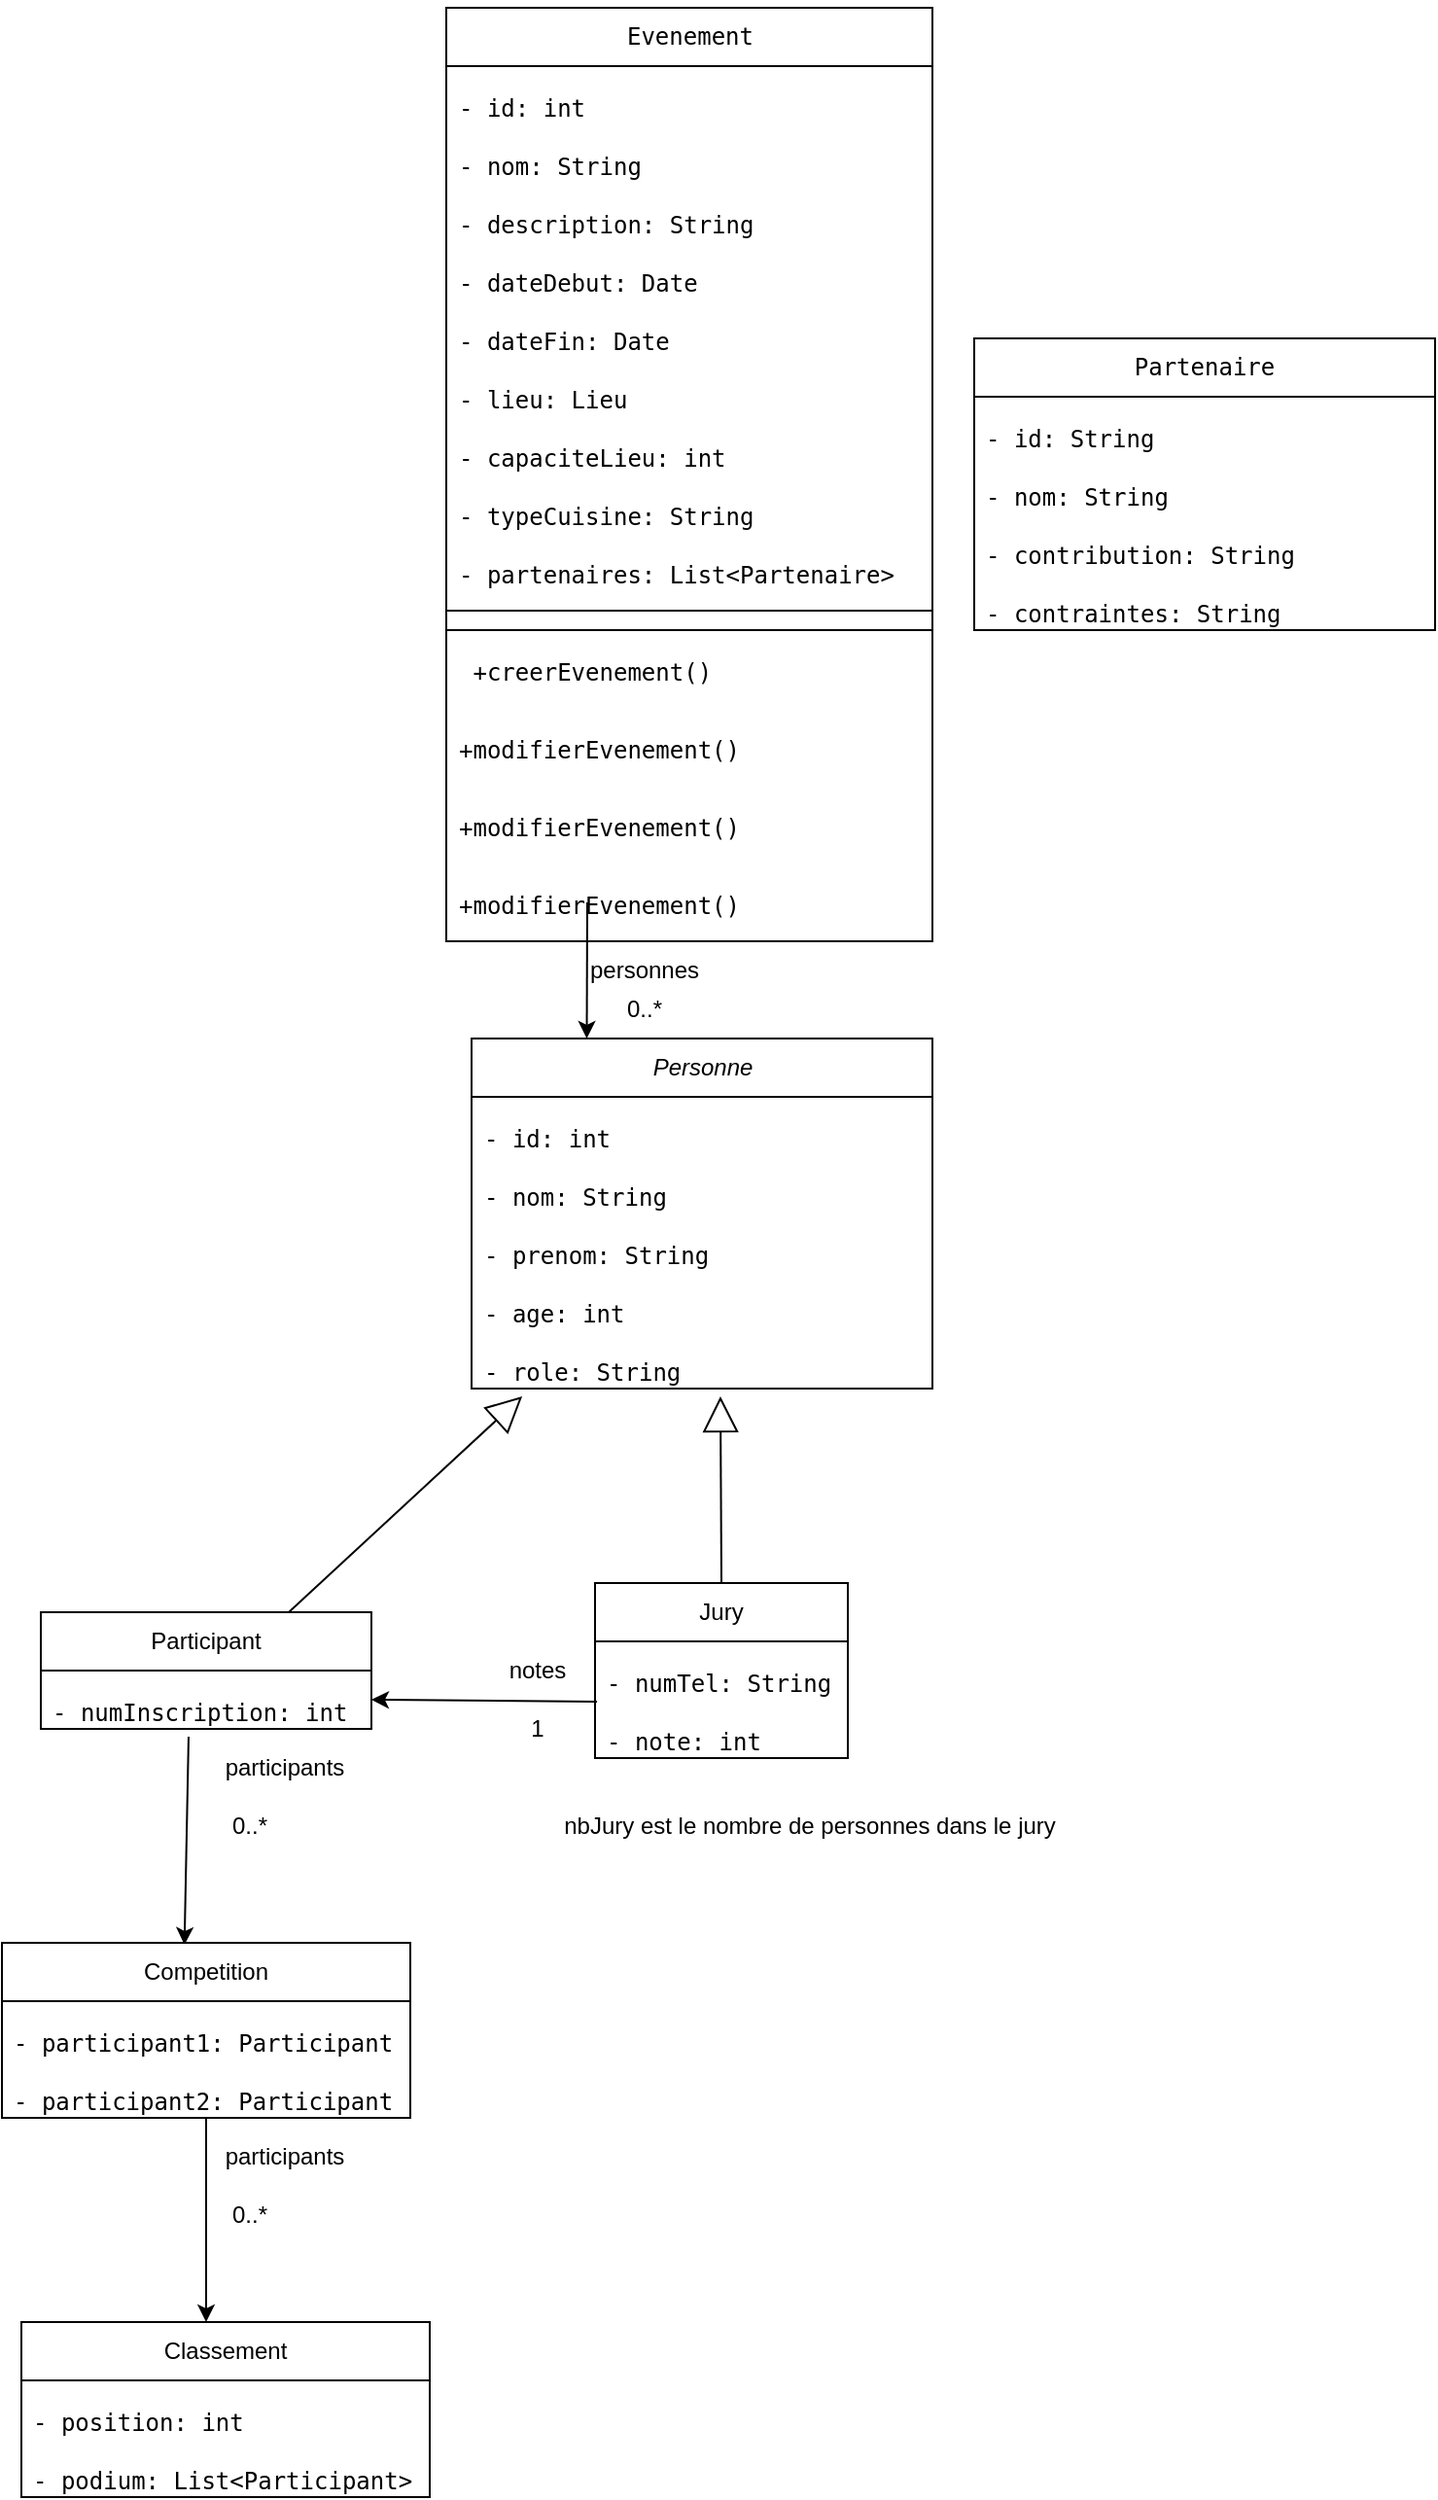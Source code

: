 <mxfile version="24.4.6" type="github">
  <diagram name="Page-1" id="3CmJ6QDJ6GsziTArALSa">
    <mxGraphModel dx="2138" dy="3031" grid="1" gridSize="10" guides="1" tooltips="1" connect="1" arrows="1" fold="1" page="1" pageScale="1" pageWidth="827" pageHeight="1169" math="0" shadow="0">
      <root>
        <mxCell id="0" />
        <mxCell id="1" parent="0" />
        <mxCell id="HZnkczQktBUiqPXWTx1L-1" value="&lt;pre&gt;&lt;code class=&quot;!whitespace-pre hljs language-plaintext&quot;&gt;Evenement&lt;/code&gt;&lt;/pre&gt;" style="swimlane;fontStyle=0;childLayout=stackLayout;horizontal=1;startSize=30;horizontalStack=0;resizeParent=1;resizeParentMax=0;resizeLast=0;collapsible=1;marginBottom=0;whiteSpace=wrap;html=1;" vertex="1" parent="1">
          <mxGeometry x="-321.5" y="-2110" width="250" height="480" as="geometry" />
        </mxCell>
        <mxCell id="HZnkczQktBUiqPXWTx1L-2" value="&lt;pre&gt;&lt;code class=&quot;!whitespace-pre hljs language-plaintext&quot;&gt;- id: int&lt;/code&gt;&lt;/pre&gt;" style="text;strokeColor=none;fillColor=none;align=left;verticalAlign=middle;spacingLeft=4;spacingRight=4;overflow=hidden;points=[[0,0.5],[1,0.5]];portConstraint=eastwest;rotatable=0;whiteSpace=wrap;html=1;" vertex="1" parent="HZnkczQktBUiqPXWTx1L-1">
          <mxGeometry y="30" width="250" height="30" as="geometry" />
        </mxCell>
        <mxCell id="HZnkczQktBUiqPXWTx1L-3" value="&lt;pre&gt;&lt;code class=&quot;!whitespace-pre hljs language-plaintext&quot;&gt;- nom: String&lt;/code&gt;&lt;/pre&gt;" style="text;strokeColor=none;fillColor=none;align=left;verticalAlign=middle;spacingLeft=4;spacingRight=4;overflow=hidden;points=[[0,0.5],[1,0.5]];portConstraint=eastwest;rotatable=0;whiteSpace=wrap;html=1;" vertex="1" parent="HZnkczQktBUiqPXWTx1L-1">
          <mxGeometry y="60" width="250" height="30" as="geometry" />
        </mxCell>
        <mxCell id="HZnkczQktBUiqPXWTx1L-4" value="&lt;pre&gt;&lt;code class=&quot;!whitespace-pre hljs language-plaintext&quot;&gt;- description: String&lt;/code&gt;&lt;/pre&gt;" style="text;strokeColor=none;fillColor=none;align=left;verticalAlign=middle;spacingLeft=4;spacingRight=4;overflow=hidden;points=[[0,0.5],[1,0.5]];portConstraint=eastwest;rotatable=0;whiteSpace=wrap;html=1;" vertex="1" parent="HZnkczQktBUiqPXWTx1L-1">
          <mxGeometry y="90" width="250" height="30" as="geometry" />
        </mxCell>
        <mxCell id="HZnkczQktBUiqPXWTx1L-5" value="&lt;pre&gt;&lt;code class=&quot;!whitespace-pre hljs language-plaintext&quot;&gt;- dateDebut: Date&lt;/code&gt;&lt;/pre&gt;" style="text;strokeColor=none;fillColor=none;align=left;verticalAlign=middle;spacingLeft=4;spacingRight=4;overflow=hidden;points=[[0,0.5],[1,0.5]];portConstraint=eastwest;rotatable=0;whiteSpace=wrap;html=1;" vertex="1" parent="HZnkczQktBUiqPXWTx1L-1">
          <mxGeometry y="120" width="250" height="30" as="geometry" />
        </mxCell>
        <mxCell id="HZnkczQktBUiqPXWTx1L-6" value="&lt;pre&gt;&lt;code class=&quot;!whitespace-pre hljs language-plaintext&quot;&gt;- dateFin: Date&lt;/code&gt;&lt;/pre&gt;" style="text;strokeColor=none;fillColor=none;align=left;verticalAlign=middle;spacingLeft=4;spacingRight=4;overflow=hidden;points=[[0,0.5],[1,0.5]];portConstraint=eastwest;rotatable=0;whiteSpace=wrap;html=1;" vertex="1" parent="HZnkczQktBUiqPXWTx1L-1">
          <mxGeometry y="150" width="250" height="30" as="geometry" />
        </mxCell>
        <mxCell id="HZnkczQktBUiqPXWTx1L-7" value="&lt;pre&gt;&lt;code class=&quot;!whitespace-pre hljs language-plaintext&quot;&gt;- lieu: Lieu&lt;/code&gt;&lt;/pre&gt;" style="text;strokeColor=none;fillColor=none;align=left;verticalAlign=middle;spacingLeft=4;spacingRight=4;overflow=hidden;points=[[0,0.5],[1,0.5]];portConstraint=eastwest;rotatable=0;whiteSpace=wrap;html=1;" vertex="1" parent="HZnkczQktBUiqPXWTx1L-1">
          <mxGeometry y="180" width="250" height="30" as="geometry" />
        </mxCell>
        <mxCell id="HZnkczQktBUiqPXWTx1L-8" value="&lt;pre&gt;&lt;code class=&quot;!whitespace-pre hljs language-plaintext&quot;&gt;- capaciteLieu: int&lt;/code&gt;&lt;/pre&gt;" style="text;strokeColor=none;fillColor=none;align=left;verticalAlign=middle;spacingLeft=4;spacingRight=4;overflow=hidden;points=[[0,0.5],[1,0.5]];portConstraint=eastwest;rotatable=0;whiteSpace=wrap;html=1;" vertex="1" parent="HZnkczQktBUiqPXWTx1L-1">
          <mxGeometry y="210" width="250" height="30" as="geometry" />
        </mxCell>
        <mxCell id="HZnkczQktBUiqPXWTx1L-9" value="&lt;pre&gt;&lt;code class=&quot;!whitespace-pre hljs language-plaintext&quot;&gt;- typeCuisine: String&lt;/code&gt;&lt;/pre&gt;" style="text;strokeColor=none;fillColor=none;align=left;verticalAlign=middle;spacingLeft=4;spacingRight=4;overflow=hidden;points=[[0,0.5],[1,0.5]];portConstraint=eastwest;rotatable=0;whiteSpace=wrap;html=1;" vertex="1" parent="HZnkczQktBUiqPXWTx1L-1">
          <mxGeometry y="240" width="250" height="30" as="geometry" />
        </mxCell>
        <mxCell id="HZnkczQktBUiqPXWTx1L-10" value="&lt;pre&gt;&lt;code class=&quot;!whitespace-pre hljs language-plaintext&quot;&gt;- partenaires: List&amp;lt;Partenaire&amp;gt;&lt;/code&gt;&lt;/pre&gt;" style="text;strokeColor=none;fillColor=none;align=left;verticalAlign=middle;spacingLeft=4;spacingRight=4;overflow=hidden;points=[[0,0.5],[1,0.5]];portConstraint=eastwest;rotatable=0;whiteSpace=wrap;html=1;" vertex="1" parent="HZnkczQktBUiqPXWTx1L-1">
          <mxGeometry y="270" width="250" height="40" as="geometry" />
        </mxCell>
        <mxCell id="HZnkczQktBUiqPXWTx1L-59" value="&lt;p style=&quot;line-height: 160%;&quot;&gt;&lt;br&gt;&lt;/p&gt;" style="text;strokeColor=default;fillColor=none;align=left;verticalAlign=middle;spacingLeft=4;spacingRight=4;overflow=hidden;points=[[0,0.5],[1,0.5]];portConstraint=eastwest;rotatable=0;whiteSpace=wrap;html=1;strokeWidth=1;" vertex="1" parent="HZnkczQktBUiqPXWTx1L-1">
          <mxGeometry y="310" width="250" height="10" as="geometry" />
        </mxCell>
        <mxCell id="HZnkczQktBUiqPXWTx1L-56" value="&lt;pre&gt;&lt;code class=&quot;!whitespace-pre hljs language-plaintext&quot;&gt; +creerEvenement()&lt;/code&gt;&lt;/pre&gt;" style="text;strokeColor=none;fillColor=none;align=left;verticalAlign=middle;spacingLeft=4;spacingRight=4;overflow=hidden;points=[[0,0.5],[1,0.5]];portConstraint=eastwest;rotatable=0;whiteSpace=wrap;html=1;" vertex="1" parent="HZnkczQktBUiqPXWTx1L-1">
          <mxGeometry y="320" width="250" height="40" as="geometry" />
        </mxCell>
        <mxCell id="HZnkczQktBUiqPXWTx1L-57" value="&lt;pre&gt;&lt;code class=&quot;!whitespace-pre hljs language-plaintext&quot;&gt;+modifierEvenement()&lt;/code&gt;&lt;/pre&gt;" style="text;strokeColor=none;fillColor=none;align=left;verticalAlign=middle;spacingLeft=4;spacingRight=4;overflow=hidden;points=[[0,0.5],[1,0.5]];portConstraint=eastwest;rotatable=0;whiteSpace=wrap;html=1;" vertex="1" parent="HZnkczQktBUiqPXWTx1L-1">
          <mxGeometry y="360" width="250" height="40" as="geometry" />
        </mxCell>
        <mxCell id="HZnkczQktBUiqPXWTx1L-60" value="&lt;pre&gt;&lt;code class=&quot;!whitespace-pre hljs language-plaintext&quot;&gt;+modifierEvenement()&lt;/code&gt;&lt;/pre&gt;" style="text;strokeColor=none;fillColor=none;align=left;verticalAlign=middle;spacingLeft=4;spacingRight=4;overflow=hidden;points=[[0,0.5],[1,0.5]];portConstraint=eastwest;rotatable=0;whiteSpace=wrap;html=1;" vertex="1" parent="HZnkczQktBUiqPXWTx1L-1">
          <mxGeometry y="400" width="250" height="40" as="geometry" />
        </mxCell>
        <mxCell id="HZnkczQktBUiqPXWTx1L-61" value="&lt;pre&gt;&lt;code class=&quot;!whitespace-pre hljs language-plaintext&quot;&gt;+modifierEvenement()&lt;/code&gt;&lt;/pre&gt;" style="text;strokeColor=none;fillColor=none;align=left;verticalAlign=middle;spacingLeft=4;spacingRight=4;overflow=hidden;points=[[0,0.5],[1,0.5]];portConstraint=eastwest;rotatable=0;whiteSpace=wrap;html=1;" vertex="1" parent="HZnkczQktBUiqPXWTx1L-1">
          <mxGeometry y="440" width="250" height="40" as="geometry" />
        </mxCell>
        <mxCell id="HZnkczQktBUiqPXWTx1L-11" value="&lt;pre&gt;&lt;br&gt;&lt;/pre&gt;" style="text;strokeColor=default;fillColor=none;align=left;verticalAlign=middle;spacingLeft=4;spacingRight=4;overflow=hidden;points=[[0,0.5],[1,0.5]];portConstraint=eastwest;rotatable=0;whiteSpace=wrap;html=1;" vertex="1" parent="HZnkczQktBUiqPXWTx1L-1">
          <mxGeometry y="480" width="250" as="geometry" />
        </mxCell>
        <mxCell id="HZnkczQktBUiqPXWTx1L-12" value="&lt;pre&gt;&lt;code class=&quot;!whitespace-pre hljs language-plaintext&quot;&gt;Partenaire&lt;/code&gt;&lt;/pre&gt;" style="swimlane;fontStyle=0;childLayout=stackLayout;horizontal=1;startSize=30;horizontalStack=0;resizeParent=1;resizeParentMax=0;resizeLast=0;collapsible=1;marginBottom=0;whiteSpace=wrap;html=1;" vertex="1" parent="1">
          <mxGeometry x="-50" y="-1940" width="237" height="150" as="geometry" />
        </mxCell>
        <mxCell id="HZnkczQktBUiqPXWTx1L-13" value="&lt;pre&gt;&lt;code class=&quot;!whitespace-pre hljs language-plaintext&quot;&gt;- id: String&lt;/code&gt;&lt;/pre&gt;" style="text;strokeColor=none;fillColor=none;align=left;verticalAlign=middle;spacingLeft=4;spacingRight=4;overflow=hidden;points=[[0,0.5],[1,0.5]];portConstraint=eastwest;rotatable=0;whiteSpace=wrap;html=1;" vertex="1" parent="HZnkczQktBUiqPXWTx1L-12">
          <mxGeometry y="30" width="237" height="30" as="geometry" />
        </mxCell>
        <mxCell id="HZnkczQktBUiqPXWTx1L-14" value="&lt;pre&gt;&lt;code class=&quot;!whitespace-pre hljs language-plaintext&quot;&gt;- nom: String&lt;/code&gt;&lt;/pre&gt;" style="text;strokeColor=none;fillColor=none;align=left;verticalAlign=middle;spacingLeft=4;spacingRight=4;overflow=hidden;points=[[0,0.5],[1,0.5]];portConstraint=eastwest;rotatable=0;whiteSpace=wrap;html=1;" vertex="1" parent="HZnkczQktBUiqPXWTx1L-12">
          <mxGeometry y="60" width="237" height="30" as="geometry" />
        </mxCell>
        <mxCell id="HZnkczQktBUiqPXWTx1L-15" value="&lt;pre&gt;&lt;code class=&quot;!whitespace-pre hljs language-plaintext&quot;&gt;- &lt;/code&gt;&lt;code class=&quot;!whitespace-pre hljs language-plaintext&quot;&gt;contribution&lt;/code&gt;&lt;code class=&quot;!whitespace-pre hljs language-plaintext&quot;&gt;: String&lt;/code&gt;&lt;/pre&gt;" style="text;strokeColor=none;fillColor=none;align=left;verticalAlign=middle;spacingLeft=4;spacingRight=4;overflow=hidden;points=[[0,0.5],[1,0.5]];portConstraint=eastwest;rotatable=0;whiteSpace=wrap;html=1;" vertex="1" parent="HZnkczQktBUiqPXWTx1L-12">
          <mxGeometry y="90" width="237" height="30" as="geometry" />
        </mxCell>
        <mxCell id="HZnkczQktBUiqPXWTx1L-16" value="&lt;pre&gt;&lt;code class=&quot;!whitespace-pre hljs language-plaintext&quot;&gt;- &lt;/code&gt;&lt;code class=&quot;!whitespace-pre hljs language-plaintext&quot;&gt;contraintes&lt;/code&gt;&lt;code class=&quot;!whitespace-pre hljs language-plaintext&quot;&gt;: &lt;/code&gt;&lt;code class=&quot;!whitespace-pre hljs language-plaintext&quot;&gt;String&lt;/code&gt;&lt;/pre&gt;" style="text;strokeColor=none;fillColor=none;align=left;verticalAlign=middle;spacingLeft=4;spacingRight=4;overflow=hidden;points=[[0,0.5],[1,0.5]];portConstraint=eastwest;rotatable=0;whiteSpace=wrap;html=1;" vertex="1" parent="HZnkczQktBUiqPXWTx1L-12">
          <mxGeometry y="120" width="237" height="30" as="geometry" />
        </mxCell>
        <mxCell id="HZnkczQktBUiqPXWTx1L-17" value="&lt;pre&gt;&lt;br&gt;&lt;/pre&gt;" style="text;strokeColor=default;fillColor=none;align=left;verticalAlign=middle;spacingLeft=4;spacingRight=4;overflow=hidden;points=[[0,0.5],[1,0.5]];portConstraint=eastwest;rotatable=0;whiteSpace=wrap;html=1;" vertex="1" parent="HZnkczQktBUiqPXWTx1L-12">
          <mxGeometry y="150" width="237" as="geometry" />
        </mxCell>
        <mxCell id="HZnkczQktBUiqPXWTx1L-18" value="&lt;div&gt;&lt;i&gt;Personne&lt;/i&gt;&lt;/div&gt;" style="swimlane;fontStyle=0;childLayout=stackLayout;horizontal=1;startSize=30;horizontalStack=0;resizeParent=1;resizeParentMax=0;resizeLast=0;collapsible=1;marginBottom=0;whiteSpace=wrap;html=1;" vertex="1" parent="1">
          <mxGeometry x="-308.5" y="-1580" width="237" height="180" as="geometry" />
        </mxCell>
        <mxCell id="HZnkczQktBUiqPXWTx1L-19" value="&lt;pre&gt;&lt;code class=&quot;!whitespace-pre hljs language-plaintext&quot;&gt;- id: int&lt;/code&gt;&lt;/pre&gt;" style="text;strokeColor=none;fillColor=none;align=left;verticalAlign=middle;spacingLeft=4;spacingRight=4;overflow=hidden;points=[[0,0.5],[1,0.5]];portConstraint=eastwest;rotatable=0;whiteSpace=wrap;html=1;" vertex="1" parent="HZnkczQktBUiqPXWTx1L-18">
          <mxGeometry y="30" width="237" height="30" as="geometry" />
        </mxCell>
        <mxCell id="HZnkczQktBUiqPXWTx1L-20" value="&lt;pre&gt;&lt;code class=&quot;!whitespace-pre hljs language-plaintext&quot;&gt;- nom: String&lt;/code&gt;&lt;/pre&gt;" style="text;strokeColor=none;fillColor=none;align=left;verticalAlign=middle;spacingLeft=4;spacingRight=4;overflow=hidden;points=[[0,0.5],[1,0.5]];portConstraint=eastwest;rotatable=0;whiteSpace=wrap;html=1;" vertex="1" parent="HZnkczQktBUiqPXWTx1L-18">
          <mxGeometry y="60" width="237" height="30" as="geometry" />
        </mxCell>
        <mxCell id="HZnkczQktBUiqPXWTx1L-21" value="&lt;pre&gt;&lt;code class=&quot;!whitespace-pre hljs language-plaintext&quot;&gt;- prenom: String&lt;/code&gt;&lt;/pre&gt;" style="text;strokeColor=none;fillColor=none;align=left;verticalAlign=middle;spacingLeft=4;spacingRight=4;overflow=hidden;points=[[0,0.5],[1,0.5]];portConstraint=eastwest;rotatable=0;whiteSpace=wrap;html=1;" vertex="1" parent="HZnkczQktBUiqPXWTx1L-18">
          <mxGeometry y="90" width="237" height="30" as="geometry" />
        </mxCell>
        <mxCell id="HZnkczQktBUiqPXWTx1L-22" value="&lt;pre&gt;&lt;br&gt;&lt;/pre&gt;" style="text;strokeColor=default;fillColor=none;align=left;verticalAlign=middle;spacingLeft=4;spacingRight=4;overflow=hidden;points=[[0,0.5],[1,0.5]];portConstraint=eastwest;rotatable=0;whiteSpace=wrap;html=1;" vertex="1" parent="HZnkczQktBUiqPXWTx1L-18">
          <mxGeometry y="120" width="237" as="geometry" />
        </mxCell>
        <mxCell id="HZnkczQktBUiqPXWTx1L-23" value="&lt;pre&gt;&lt;code class=&quot;!whitespace-pre hljs language-plaintext&quot;&gt;- age: int&lt;/code&gt;&lt;/pre&gt;" style="text;strokeColor=none;fillColor=none;align=left;verticalAlign=middle;spacingLeft=4;spacingRight=4;overflow=hidden;points=[[0,0.5],[1,0.5]];portConstraint=eastwest;rotatable=0;whiteSpace=wrap;html=1;" vertex="1" parent="HZnkczQktBUiqPXWTx1L-18">
          <mxGeometry y="120" width="237" height="30" as="geometry" />
        </mxCell>
        <mxCell id="HZnkczQktBUiqPXWTx1L-24" value="&lt;pre&gt;&lt;code class=&quot;!whitespace-pre hljs language-plaintext&quot;&gt;- role: String&lt;/code&gt;&lt;/pre&gt;" style="text;strokeColor=none;fillColor=none;align=left;verticalAlign=middle;spacingLeft=4;spacingRight=4;overflow=hidden;points=[[0,0.5],[1,0.5]];portConstraint=eastwest;rotatable=0;whiteSpace=wrap;html=1;" vertex="1" parent="HZnkczQktBUiqPXWTx1L-18">
          <mxGeometry y="150" width="237" height="30" as="geometry" />
        </mxCell>
        <mxCell id="HZnkczQktBUiqPXWTx1L-25" value="Participant" style="swimlane;fontStyle=0;childLayout=stackLayout;horizontal=1;startSize=30;horizontalStack=0;resizeParent=1;resizeParentMax=0;resizeLast=0;collapsible=1;marginBottom=0;whiteSpace=wrap;html=1;" vertex="1" parent="1">
          <mxGeometry x="-530" y="-1285" width="170" height="60" as="geometry" />
        </mxCell>
        <mxCell id="HZnkczQktBUiqPXWTx1L-26" value="&lt;pre&gt;&lt;code class=&quot;!whitespace-pre hljs language-plaintext&quot;&gt;- numInscription: int&lt;br&gt;&lt;/code&gt;&lt;/pre&gt;" style="text;strokeColor=none;fillColor=none;align=left;verticalAlign=middle;spacingLeft=4;spacingRight=4;overflow=hidden;points=[[0,0.5],[1,0.5]];portConstraint=eastwest;rotatable=0;whiteSpace=wrap;html=1;" vertex="1" parent="HZnkczQktBUiqPXWTx1L-25">
          <mxGeometry y="30" width="170" height="30" as="geometry" />
        </mxCell>
        <mxCell id="HZnkczQktBUiqPXWTx1L-27" value="&lt;pre&gt;&lt;br&gt;&lt;/pre&gt;" style="text;strokeColor=default;fillColor=none;align=left;verticalAlign=middle;spacingLeft=4;spacingRight=4;overflow=hidden;points=[[0,0.5],[1,0.5]];portConstraint=eastwest;rotatable=0;whiteSpace=wrap;html=1;" vertex="1" parent="HZnkczQktBUiqPXWTx1L-25">
          <mxGeometry y="60" width="170" as="geometry" />
        </mxCell>
        <mxCell id="HZnkczQktBUiqPXWTx1L-28" value="" style="endArrow=block;endSize=16;endFill=0;html=1;rounded=0;entryX=0.11;entryY=1.133;entryDx=0;entryDy=0;entryPerimeter=0;exitX=0.75;exitY=0;exitDx=0;exitDy=0;" edge="1" parent="1" source="HZnkczQktBUiqPXWTx1L-25" target="HZnkczQktBUiqPXWTx1L-24">
          <mxGeometry width="160" relative="1" as="geometry">
            <mxPoint x="-300" y="-710" as="sourcePoint" />
            <mxPoint x="-320" y="-770" as="targetPoint" />
            <Array as="points" />
          </mxGeometry>
        </mxCell>
        <mxCell id="HZnkczQktBUiqPXWTx1L-29" value="" style="endArrow=block;endSize=16;endFill=0;html=1;rounded=0;exitX=0.5;exitY=0;exitDx=0;exitDy=0;entryX=0.54;entryY=1.133;entryDx=0;entryDy=0;entryPerimeter=0;" edge="1" parent="1" source="HZnkczQktBUiqPXWTx1L-30" target="HZnkczQktBUiqPXWTx1L-24">
          <mxGeometry width="160" relative="1" as="geometry">
            <mxPoint x="30" y="-635" as="sourcePoint" />
            <mxPoint x="30" y="-720" as="targetPoint" />
          </mxGeometry>
        </mxCell>
        <mxCell id="HZnkczQktBUiqPXWTx1L-30" value="Jury" style="swimlane;fontStyle=0;childLayout=stackLayout;horizontal=1;startSize=30;horizontalStack=0;resizeParent=1;resizeParentMax=0;resizeLast=0;collapsible=1;marginBottom=0;whiteSpace=wrap;html=1;" vertex="1" parent="1">
          <mxGeometry x="-245" y="-1300" width="130" height="90" as="geometry" />
        </mxCell>
        <mxCell id="HZnkczQktBUiqPXWTx1L-31" value="&lt;pre&gt;&lt;code class=&quot;!whitespace-pre hljs language-plaintext&quot;&gt;- numTel: String&lt;br&gt;&lt;/code&gt;&lt;/pre&gt;" style="text;strokeColor=none;fillColor=none;align=left;verticalAlign=middle;spacingLeft=4;spacingRight=4;overflow=hidden;points=[[0,0.5],[1,0.5]];portConstraint=eastwest;rotatable=0;whiteSpace=wrap;html=1;" vertex="1" parent="HZnkczQktBUiqPXWTx1L-30">
          <mxGeometry y="30" width="130" height="30" as="geometry" />
        </mxCell>
        <mxCell id="HZnkczQktBUiqPXWTx1L-32" value="&lt;pre&gt;&lt;br&gt;&lt;/pre&gt;" style="text;strokeColor=default;fillColor=none;align=left;verticalAlign=middle;spacingLeft=4;spacingRight=4;overflow=hidden;points=[[0,0.5],[1,0.5]];portConstraint=eastwest;rotatable=0;whiteSpace=wrap;html=1;" vertex="1" parent="HZnkczQktBUiqPXWTx1L-30">
          <mxGeometry y="60" width="130" as="geometry" />
        </mxCell>
        <mxCell id="HZnkczQktBUiqPXWTx1L-33" value="&lt;pre&gt;&lt;code class=&quot;!whitespace-pre hljs language-plaintext&quot;&gt;- note: int&lt;br&gt;&lt;/code&gt;&lt;/pre&gt;" style="text;strokeColor=none;fillColor=none;align=left;verticalAlign=middle;spacingLeft=4;spacingRight=4;overflow=hidden;points=[[0,0.5],[1,0.5]];portConstraint=eastwest;rotatable=0;whiteSpace=wrap;html=1;" vertex="1" parent="HZnkczQktBUiqPXWTx1L-30">
          <mxGeometry y="60" width="130" height="30" as="geometry" />
        </mxCell>
        <mxCell id="HZnkczQktBUiqPXWTx1L-34" value="" style="endArrow=classic;html=1;rounded=0;entryX=0.25;entryY=0;entryDx=0;entryDy=0;" edge="1" parent="1" target="HZnkczQktBUiqPXWTx1L-18">
          <mxGeometry width="50" height="50" relative="1" as="geometry">
            <mxPoint x="-249" y="-1650" as="sourcePoint" />
            <mxPoint x="-300" y="-890" as="targetPoint" />
          </mxGeometry>
        </mxCell>
        <mxCell id="HZnkczQktBUiqPXWTx1L-35" value="personnes" style="text;html=1;align=center;verticalAlign=middle;resizable=0;points=[];autosize=1;strokeColor=none;fillColor=none;" vertex="1" parent="1">
          <mxGeometry x="-260" y="-1630" width="80" height="30" as="geometry" />
        </mxCell>
        <mxCell id="HZnkczQktBUiqPXWTx1L-36" value="&lt;div&gt;0..*&lt;/div&gt;" style="text;html=1;align=center;verticalAlign=middle;resizable=0;points=[];autosize=1;strokeColor=none;fillColor=none;" vertex="1" parent="1">
          <mxGeometry x="-240" y="-1610" width="40" height="30" as="geometry" />
        </mxCell>
        <mxCell id="HZnkczQktBUiqPXWTx1L-37" value="notes" style="text;html=1;align=center;verticalAlign=middle;resizable=0;points=[];autosize=1;perimeter=rectanglePerimeter;perimeterSpacing=0;imageWidth=24;" vertex="1" parent="1">
          <mxGeometry x="-300" y="-1270" width="50" height="30" as="geometry" />
        </mxCell>
        <mxCell id="HZnkczQktBUiqPXWTx1L-38" value="1" style="text;html=1;align=center;verticalAlign=middle;resizable=0;points=[];autosize=1;strokeColor=none;fillColor=none;" vertex="1" parent="1">
          <mxGeometry x="-290" y="-1240" width="30" height="30" as="geometry" />
        </mxCell>
        <mxCell id="HZnkczQktBUiqPXWTx1L-39" value="" style="endArrow=classic;html=1;rounded=0;exitX=0.447;exitY=1.133;exitDx=0;exitDy=0;exitPerimeter=0;entryX=0.447;entryY=0.011;entryDx=0;entryDy=0;entryPerimeter=0;" edge="1" parent="1" source="HZnkczQktBUiqPXWTx1L-26" target="HZnkczQktBUiqPXWTx1L-46">
          <mxGeometry width="50" height="50" relative="1" as="geometry">
            <mxPoint x="-452.99" y="-1209.01" as="sourcePoint" />
            <mxPoint x="-455" y="-1090" as="targetPoint" />
          </mxGeometry>
        </mxCell>
        <mxCell id="HZnkczQktBUiqPXWTx1L-40" value="participants" style="text;html=1;align=center;verticalAlign=middle;resizable=0;points=[];autosize=1;strokeColor=none;fillColor=none;" vertex="1" parent="1">
          <mxGeometry x="-450" y="-1220" width="90" height="30" as="geometry" />
        </mxCell>
        <mxCell id="HZnkczQktBUiqPXWTx1L-41" value="0..*" style="text;html=1;align=center;verticalAlign=middle;resizable=0;points=[];autosize=1;strokeColor=none;fillColor=none;" vertex="1" parent="1">
          <mxGeometry x="-443" y="-1190" width="40" height="30" as="geometry" />
        </mxCell>
        <mxCell id="HZnkczQktBUiqPXWTx1L-42" value="Classement" style="swimlane;fontStyle=0;childLayout=stackLayout;horizontal=1;startSize=30;horizontalStack=0;resizeParent=1;resizeParentMax=0;resizeLast=0;collapsible=1;marginBottom=0;whiteSpace=wrap;html=1;" vertex="1" parent="1">
          <mxGeometry x="-540" y="-920" width="210" height="90" as="geometry" />
        </mxCell>
        <mxCell id="HZnkczQktBUiqPXWTx1L-43" value="&lt;pre&gt;&lt;code class=&quot;!whitespace-pre hljs language-plaintext&quot;&gt;- position: int&lt;br&gt;&lt;/code&gt;&lt;/pre&gt;" style="text;strokeColor=none;fillColor=none;align=left;verticalAlign=middle;spacingLeft=4;spacingRight=4;overflow=hidden;points=[[0,0.5],[1,0.5]];portConstraint=eastwest;rotatable=0;whiteSpace=wrap;html=1;" vertex="1" parent="HZnkczQktBUiqPXWTx1L-42">
          <mxGeometry y="30" width="210" height="30" as="geometry" />
        </mxCell>
        <mxCell id="HZnkczQktBUiqPXWTx1L-44" value="&lt;pre&gt;&lt;br&gt;&lt;/pre&gt;" style="text;strokeColor=default;fillColor=none;align=left;verticalAlign=middle;spacingLeft=4;spacingRight=4;overflow=hidden;points=[[0,0.5],[1,0.5]];portConstraint=eastwest;rotatable=0;whiteSpace=wrap;html=1;" vertex="1" parent="HZnkczQktBUiqPXWTx1L-42">
          <mxGeometry y="60" width="210" as="geometry" />
        </mxCell>
        <mxCell id="HZnkczQktBUiqPXWTx1L-45" value="&lt;pre&gt;&lt;code class=&quot;!whitespace-pre hljs language-plaintext&quot;&gt;- podium: List&amp;lt;Participant&amp;gt;&lt;/code&gt;&lt;/pre&gt;" style="text;strokeColor=none;fillColor=none;align=left;verticalAlign=middle;spacingLeft=4;spacingRight=4;overflow=hidden;points=[[0,0.5],[1,0.5]];portConstraint=eastwest;rotatable=0;whiteSpace=wrap;html=1;" vertex="1" parent="HZnkczQktBUiqPXWTx1L-42">
          <mxGeometry y="60" width="210" height="30" as="geometry" />
        </mxCell>
        <mxCell id="HZnkczQktBUiqPXWTx1L-46" value="Competition" style="swimlane;fontStyle=0;childLayout=stackLayout;horizontal=1;startSize=30;horizontalStack=0;resizeParent=1;resizeParentMax=0;resizeLast=0;collapsible=1;marginBottom=0;whiteSpace=wrap;html=1;" vertex="1" parent="1">
          <mxGeometry x="-550" y="-1115" width="210" height="90" as="geometry" />
        </mxCell>
        <mxCell id="HZnkczQktBUiqPXWTx1L-47" value="&lt;pre&gt;&lt;code class=&quot;!whitespace-pre hljs language-plaintext&quot;&gt;- participant1: Participant&lt;/code&gt;&lt;/pre&gt;" style="text;strokeColor=none;fillColor=none;align=left;verticalAlign=middle;spacingLeft=4;spacingRight=4;overflow=hidden;points=[[0,0.5],[1,0.5]];portConstraint=eastwest;rotatable=0;whiteSpace=wrap;html=1;" vertex="1" parent="HZnkczQktBUiqPXWTx1L-46">
          <mxGeometry y="30" width="210" height="30" as="geometry" />
        </mxCell>
        <mxCell id="HZnkczQktBUiqPXWTx1L-48" value="&lt;pre&gt;&lt;br&gt;&lt;/pre&gt;" style="text;strokeColor=default;fillColor=none;align=left;verticalAlign=middle;spacingLeft=4;spacingRight=4;overflow=hidden;points=[[0,0.5],[1,0.5]];portConstraint=eastwest;rotatable=0;whiteSpace=wrap;html=1;" vertex="1" parent="HZnkczQktBUiqPXWTx1L-46">
          <mxGeometry y="60" width="210" as="geometry" />
        </mxCell>
        <mxCell id="HZnkczQktBUiqPXWTx1L-49" value="&lt;pre&gt;&lt;code class=&quot;!whitespace-pre hljs language-plaintext&quot;&gt;- participant2: Participant&lt;/code&gt;&lt;/pre&gt;" style="text;strokeColor=none;fillColor=none;align=left;verticalAlign=middle;spacingLeft=4;spacingRight=4;overflow=hidden;points=[[0,0.5],[1,0.5]];portConstraint=eastwest;rotatable=0;whiteSpace=wrap;html=1;" vertex="1" parent="HZnkczQktBUiqPXWTx1L-46">
          <mxGeometry y="60" width="210" height="30" as="geometry" />
        </mxCell>
        <mxCell id="HZnkczQktBUiqPXWTx1L-50" value="" style="endArrow=classic;html=1;rounded=0;exitX=0.5;exitY=1;exitDx=0;exitDy=0;entryX=0.5;entryY=0;entryDx=0;entryDy=0;" edge="1" parent="1" source="HZnkczQktBUiqPXWTx1L-46">
          <mxGeometry width="50" height="50" relative="1" as="geometry">
            <mxPoint x="-450" y="-1010" as="sourcePoint" />
            <mxPoint x="-445" y="-920" as="targetPoint" />
          </mxGeometry>
        </mxCell>
        <mxCell id="HZnkczQktBUiqPXWTx1L-51" value="participants" style="text;html=1;align=center;verticalAlign=middle;resizable=0;points=[];autosize=1;strokeColor=none;fillColor=none;" vertex="1" parent="1">
          <mxGeometry x="-450" y="-1020" width="90" height="30" as="geometry" />
        </mxCell>
        <mxCell id="HZnkczQktBUiqPXWTx1L-52" value="0..*" style="text;html=1;align=center;verticalAlign=middle;resizable=0;points=[];autosize=1;strokeColor=none;fillColor=none;" vertex="1" parent="1">
          <mxGeometry x="-443" y="-990" width="40" height="30" as="geometry" />
        </mxCell>
        <mxCell id="HZnkczQktBUiqPXWTx1L-53" value="&lt;div&gt;nbJury est le nombre de personnes dans le jury&lt;/div&gt;" style="text;html=1;align=center;verticalAlign=middle;resizable=0;points=[];autosize=1;strokeColor=none;fillColor=none;" vertex="1" parent="1">
          <mxGeometry x="-280" y="-1190" width="290" height="30" as="geometry" />
        </mxCell>
        <mxCell id="HZnkczQktBUiqPXWTx1L-54" value="" style="endArrow=classic;html=1;rounded=0;entryX=1;entryY=0.5;entryDx=0;entryDy=0;exitX=0.008;exitY=0.033;exitDx=0;exitDy=0;exitPerimeter=0;" edge="1" parent="1" source="HZnkczQktBUiqPXWTx1L-33" target="HZnkczQktBUiqPXWTx1L-26">
          <mxGeometry width="50" height="50" relative="1" as="geometry">
            <mxPoint x="-310" y="-1240" as="sourcePoint" />
            <mxPoint x="-260" y="-1290" as="targetPoint" />
          </mxGeometry>
        </mxCell>
      </root>
    </mxGraphModel>
  </diagram>
</mxfile>

